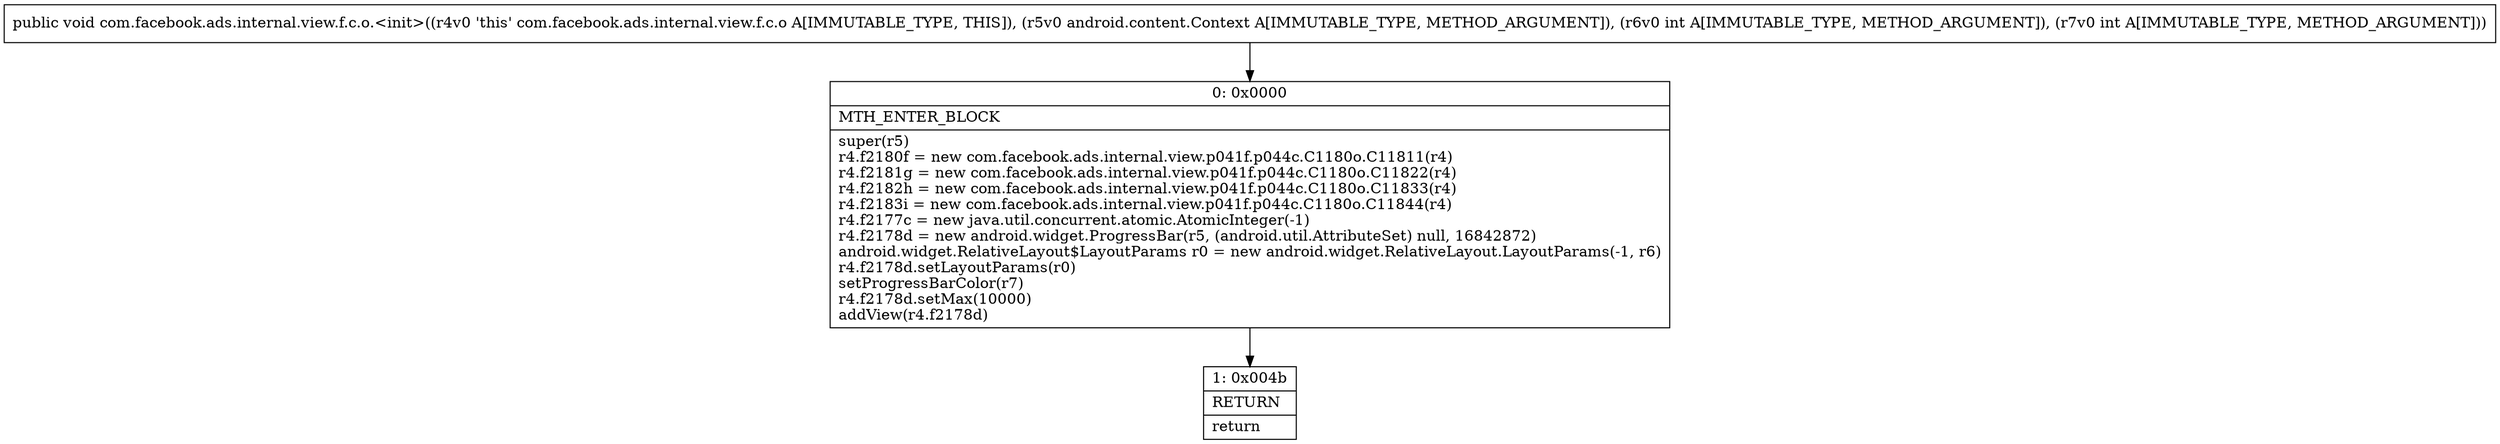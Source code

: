 digraph "CFG forcom.facebook.ads.internal.view.f.c.o.\<init\>(Landroid\/content\/Context;II)V" {
Node_0 [shape=record,label="{0\:\ 0x0000|MTH_ENTER_BLOCK\l|super(r5)\lr4.f2180f = new com.facebook.ads.internal.view.p041f.p044c.C1180o.C11811(r4)\lr4.f2181g = new com.facebook.ads.internal.view.p041f.p044c.C1180o.C11822(r4)\lr4.f2182h = new com.facebook.ads.internal.view.p041f.p044c.C1180o.C11833(r4)\lr4.f2183i = new com.facebook.ads.internal.view.p041f.p044c.C1180o.C11844(r4)\lr4.f2177c = new java.util.concurrent.atomic.AtomicInteger(\-1)\lr4.f2178d = new android.widget.ProgressBar(r5, (android.util.AttributeSet) null, 16842872)\landroid.widget.RelativeLayout$LayoutParams r0 = new android.widget.RelativeLayout.LayoutParams(\-1, r6)\lr4.f2178d.setLayoutParams(r0)\lsetProgressBarColor(r7)\lr4.f2178d.setMax(10000)\laddView(r4.f2178d)\l}"];
Node_1 [shape=record,label="{1\:\ 0x004b|RETURN\l|return\l}"];
MethodNode[shape=record,label="{public void com.facebook.ads.internal.view.f.c.o.\<init\>((r4v0 'this' com.facebook.ads.internal.view.f.c.o A[IMMUTABLE_TYPE, THIS]), (r5v0 android.content.Context A[IMMUTABLE_TYPE, METHOD_ARGUMENT]), (r6v0 int A[IMMUTABLE_TYPE, METHOD_ARGUMENT]), (r7v0 int A[IMMUTABLE_TYPE, METHOD_ARGUMENT])) }"];
MethodNode -> Node_0;
Node_0 -> Node_1;
}

